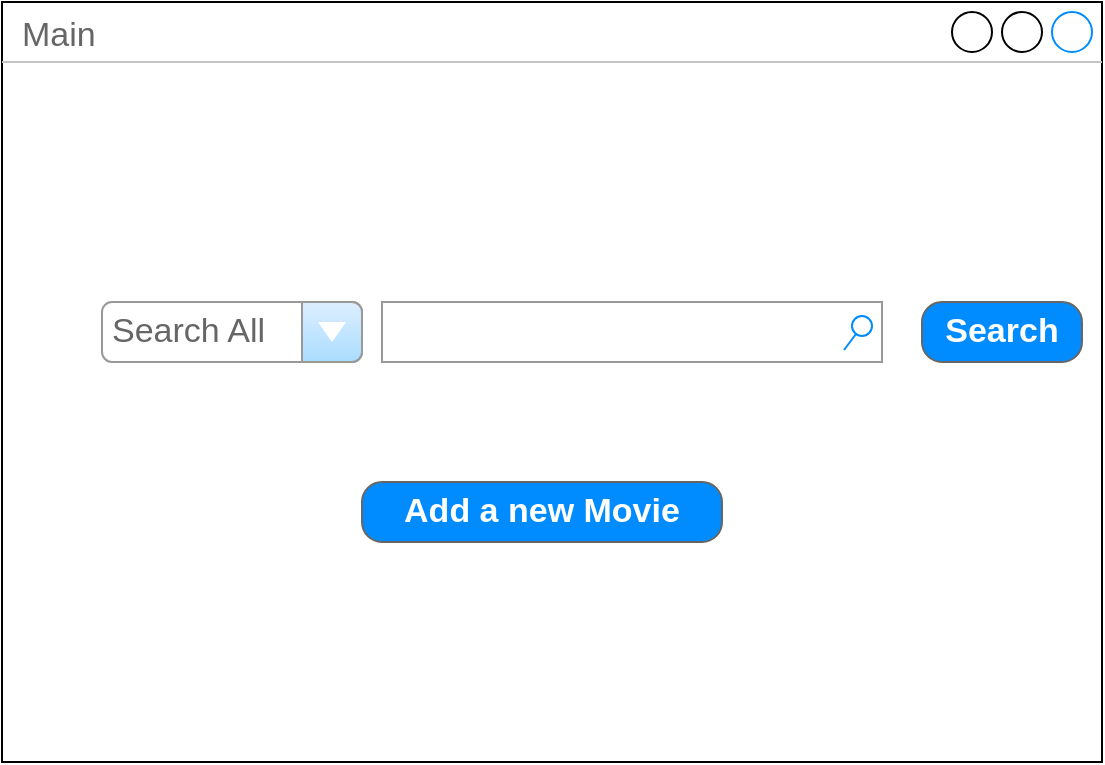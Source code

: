 <mxfile version="13.3.9" type="device" pages="3"><diagram name="Main Window" id="f1b7ffb7-ca1e-a977-7cf5-a751b3c06c05"><mxGraphModel dx="1278" dy="528" grid="1" gridSize="10" guides="1" tooltips="1" connect="1" arrows="1" fold="1" page="1" pageScale="1" pageWidth="826" pageHeight="1169" background="#ffffff" math="0" shadow="0"><root><mxCell id="0"/><mxCell id="1" parent="0"/><mxCell id="HmuiJ_pCRNEogda9UmLo-63" value="Main" style="strokeWidth=1;shadow=0;dashed=0;align=center;html=1;shape=mxgraph.mockup.containers.window;align=left;verticalAlign=top;spacingLeft=8;strokeColor2=#008cff;strokeColor3=#c4c4c4;fontColor=#666666;mainText=;fontSize=17;labelBackgroundColor=none;" vertex="1" parent="1"><mxGeometry x="100" y="10" width="550" height="380" as="geometry"/></mxCell><mxCell id="HmuiJ_pCRNEogda9UmLo-64" value="" style="strokeWidth=1;shadow=0;dashed=0;align=center;html=1;shape=mxgraph.mockup.forms.searchBox;strokeColor=#999999;mainText=;strokeColor2=#008cff;fontColor=#666666;fontSize=17;align=left;spacingLeft=3;" vertex="1" parent="1"><mxGeometry x="290" y="160" width="250" height="30" as="geometry"/></mxCell><mxCell id="HmuiJ_pCRNEogda9UmLo-65" value="Search All" style="strokeWidth=1;shadow=0;dashed=0;align=center;html=1;shape=mxgraph.mockup.forms.comboBox;strokeColor=#999999;fillColor=#ddeeff;align=left;fillColor2=#aaddff;mainText=;fontColor=#666666;fontSize=17;spacingLeft=3;" vertex="1" parent="1"><mxGeometry x="150" y="160" width="130" height="30" as="geometry"/></mxCell><mxCell id="HmuiJ_pCRNEogda9UmLo-66" value="Search" style="strokeWidth=1;shadow=0;dashed=0;align=center;html=1;shape=mxgraph.mockup.buttons.button;strokeColor=#666666;fontColor=#ffffff;mainText=;buttonStyle=round;fontSize=17;fontStyle=1;fillColor=#008cff;whiteSpace=wrap;" vertex="1" parent="1"><mxGeometry x="560" y="160" width="80" height="30" as="geometry"/></mxCell><mxCell id="HmuiJ_pCRNEogda9UmLo-67" value="Add a new Movie" style="strokeWidth=1;shadow=0;dashed=0;align=center;html=1;shape=mxgraph.mockup.buttons.button;strokeColor=#666666;fontColor=#ffffff;mainText=;buttonStyle=round;fontSize=17;fontStyle=1;fillColor=#008cff;whiteSpace=wrap;" vertex="1" parent="1"><mxGeometry x="280" y="250" width="180" height="30" as="geometry"/></mxCell></root></mxGraphModel></diagram><diagram id="Iy-GZLYEpJedkR2psmme" name="Create"><mxGraphModel dx="1278" dy="528" grid="1" gridSize="10" guides="1" tooltips="1" connect="1" arrows="1" fold="1" page="1" pageScale="1" pageWidth="850" pageHeight="1100" math="0" shadow="0"><root><mxCell id="ugSIQEnvM62prneLxJF8-0"/><mxCell id="ugSIQEnvM62prneLxJF8-1" parent="ugSIQEnvM62prneLxJF8-0"/><mxCell id="ugSIQEnvM62prneLxJF8-2" value="Add a new Movie" style="strokeWidth=1;shadow=0;dashed=0;align=center;html=1;shape=mxgraph.mockup.containers.window;align=left;verticalAlign=top;spacingLeft=8;strokeColor2=#008cff;strokeColor3=#c4c4c4;fontColor=#666666;mainText=;fontSize=17;labelBackgroundColor=none;" vertex="1" parent="ugSIQEnvM62prneLxJF8-1"><mxGeometry x="150" y="40" width="550" height="380" as="geometry"/></mxCell><mxCell id="ugSIQEnvM62prneLxJF8-4" value="" style="strokeWidth=1;shadow=0;dashed=0;align=center;html=1;shape=mxgraph.mockup.text.textBox;fontColor=#666666;align=left;fontSize=17;spacingLeft=4;spacingTop=-3;strokeColor=#666666;mainText=" vertex="1" parent="ugSIQEnvM62prneLxJF8-1"><mxGeometry x="330" y="110" width="260" height="30" as="geometry"/></mxCell><mxCell id="ugSIQEnvM62prneLxJF8-5" value="&lt;font style=&quot;font-size: 18px&quot;&gt;Title&lt;/font&gt;" style="text;html=1;strokeColor=none;fillColor=none;align=center;verticalAlign=middle;whiteSpace=wrap;rounded=0;" vertex="1" parent="ugSIQEnvM62prneLxJF8-1"><mxGeometry x="250" y="115" width="40" height="20" as="geometry"/></mxCell><mxCell id="ugSIQEnvM62prneLxJF8-6" value="" style="strokeWidth=1;shadow=0;dashed=0;align=center;html=1;shape=mxgraph.mockup.text.textBox;fontColor=#666666;align=left;fontSize=17;spacingLeft=4;spacingTop=-3;strokeColor=#666666;mainText=" vertex="1" parent="ugSIQEnvM62prneLxJF8-1"><mxGeometry x="330" y="150" width="90" height="30" as="geometry"/></mxCell><mxCell id="ugSIQEnvM62prneLxJF8-7" value="&lt;font style=&quot;font-size: 18px&quot;&gt;Year&lt;/font&gt;" style="text;html=1;strokeColor=none;fillColor=none;align=center;verticalAlign=middle;whiteSpace=wrap;rounded=0;" vertex="1" parent="ugSIQEnvM62prneLxJF8-1"><mxGeometry x="250" y="155" width="40" height="20" as="geometry"/></mxCell><mxCell id="ugSIQEnvM62prneLxJF8-8" value="" style="strokeWidth=1;shadow=0;dashed=0;align=center;html=1;shape=mxgraph.mockup.text.textBox;fontColor=#666666;align=left;fontSize=17;spacingLeft=4;spacingTop=-3;strokeColor=#666666;mainText=" vertex="1" parent="ugSIQEnvM62prneLxJF8-1"><mxGeometry x="330" y="190" width="260" height="30" as="geometry"/></mxCell><mxCell id="ugSIQEnvM62prneLxJF8-9" value="&lt;font style=&quot;font-size: 18px&quot;&gt;Actors&lt;/font&gt;" style="text;html=1;strokeColor=none;fillColor=none;align=center;verticalAlign=middle;whiteSpace=wrap;rounded=0;" vertex="1" parent="ugSIQEnvM62prneLxJF8-1"><mxGeometry x="250" y="195" width="40" height="20" as="geometry"/></mxCell><mxCell id="ugSIQEnvM62prneLxJF8-10" value="" style="strokeWidth=1;shadow=0;dashed=0;align=center;html=1;shape=mxgraph.mockup.text.textBox;fontColor=#666666;align=left;fontSize=17;spacingLeft=4;spacingTop=-3;strokeColor=#666666;mainText=" vertex="1" parent="ugSIQEnvM62prneLxJF8-1"><mxGeometry x="330" y="230" width="260" height="30" as="geometry"/></mxCell><mxCell id="ugSIQEnvM62prneLxJF8-11" value="&lt;font style=&quot;font-size: 18px&quot;&gt;Director&lt;/font&gt;" style="text;html=1;strokeColor=none;fillColor=none;align=center;verticalAlign=middle;whiteSpace=wrap;rounded=0;" vertex="1" parent="ugSIQEnvM62prneLxJF8-1"><mxGeometry x="250" y="235" width="40" height="20" as="geometry"/></mxCell><mxCell id="ugSIQEnvM62prneLxJF8-12" value="" style="strokeWidth=1;shadow=0;dashed=0;align=center;html=1;shape=mxgraph.mockup.text.textBox;fontColor=#666666;align=left;fontSize=17;spacingLeft=4;spacingTop=-3;strokeColor=#666666;mainText=" vertex="1" parent="ugSIQEnvM62prneLxJF8-1"><mxGeometry x="330" y="270" width="170" height="30" as="geometry"/></mxCell><mxCell id="ugSIQEnvM62prneLxJF8-13" value="&lt;font style=&quot;font-size: 18px&quot;&gt;Genre&lt;/font&gt;" style="text;html=1;strokeColor=none;fillColor=none;align=center;verticalAlign=middle;whiteSpace=wrap;rounded=0;" vertex="1" parent="ugSIQEnvM62prneLxJF8-1"><mxGeometry x="250" y="275" width="40" height="20" as="geometry"/></mxCell><mxCell id="ugSIQEnvM62prneLxJF8-14" value="" style="strokeWidth=1;shadow=0;dashed=0;align=center;html=1;shape=mxgraph.mockup.text.textBox;fontColor=#666666;align=left;fontSize=17;spacingLeft=4;spacingTop=-3;strokeColor=#666666;mainText=" vertex="1" parent="ugSIQEnvM62prneLxJF8-1"><mxGeometry x="330" y="310" width="340" height="30" as="geometry"/></mxCell><mxCell id="ugSIQEnvM62prneLxJF8-15" value="&lt;font style=&quot;font-size: 18px&quot;&gt;Title&lt;/font&gt;" style="text;html=1;strokeColor=none;fillColor=none;align=center;verticalAlign=middle;whiteSpace=wrap;rounded=0;" vertex="1" parent="ugSIQEnvM62prneLxJF8-1"><mxGeometry x="250" y="315" width="40" height="20" as="geometry"/></mxCell><mxCell id="ugSIQEnvM62prneLxJF8-19" value="OK" style="strokeWidth=1;shadow=0;dashed=0;align=center;html=1;shape=mxgraph.mockup.buttons.button;strokeColor=#666666;fontColor=#ffffff;mainText=;buttonStyle=round;fontSize=17;fontStyle=1;fillColor=#008cff;whiteSpace=wrap;" vertex="1" parent="ugSIQEnvM62prneLxJF8-1"><mxGeometry x="370" y="350" width="150" height="50" as="geometry"/></mxCell></root></mxGraphModel></diagram><diagram id="uInG_0fCPtl_-pu3s24M" name="Search"><mxGraphModel dx="1278" dy="528" grid="1" gridSize="10" guides="1" tooltips="1" connect="1" arrows="1" fold="1" page="1" pageScale="1" pageWidth="850" pageHeight="1100" math="0" shadow="0"><root><mxCell id="GoOzKuYlYle1FGL_-nMq-0"/><mxCell id="GoOzKuYlYle1FGL_-nMq-1" parent="GoOzKuYlYle1FGL_-nMq-0"/><mxCell id="GoOzKuYlYle1FGL_-nMq-2" value="Search" style="strokeWidth=1;shadow=0;dashed=0;align=center;html=1;shape=mxgraph.mockup.containers.window;align=left;verticalAlign=top;spacingLeft=8;strokeColor2=#008cff;strokeColor3=#c4c4c4;fontColor=#666666;mainText=;fontSize=17;labelBackgroundColor=none;" vertex="1" parent="GoOzKuYlYle1FGL_-nMq-1"><mxGeometry x="190" y="50" width="550" height="300" as="geometry"/></mxCell><mxCell id="GoOzKuYlYle1FGL_-nMq-3" value="&lt;font&gt;&lt;span style=&quot;font-size: 24px&quot;&gt;Search results for '&lt;/span&gt;&lt;i&gt;&lt;font style=&quot;font-size: 18px&quot;&gt;Kill Bill&lt;/font&gt;&lt;/i&gt;&lt;span style=&quot;font-size: 24px&quot;&gt;'&lt;/span&gt;&lt;/font&gt;" style="text;html=1;strokeColor=none;fillColor=none;align=center;verticalAlign=middle;whiteSpace=wrap;rounded=0;" vertex="1" parent="GoOzKuYlYle1FGL_-nMq-1"><mxGeometry x="220" y="120" width="470" height="20" as="geometry"/></mxCell><mxCell id="0sCwKaAaKhxJlkw4syav-7" value="&#10;&#10;&lt;h1 class=&quot;&quot; style=&quot;box-sizing: border-box; font: 36px / 39.6px arial, sans-serif; color: rgb(255, 255, 255); margin: 0px; padding-bottom: 3px; letter-spacing: normal; text-indent: 0px; text-transform: none; word-spacing: 0px; background-color: rgb(51, 51, 51);&quot;&gt;Kill Bill: Vol. 1&lt;/h1&gt;&#10;&#10;" style="rounded=0;whiteSpace=wrap;html=1;" vertex="1" parent="GoOzKuYlYle1FGL_-nMq-1"><mxGeometry x="220" y="162.5" width="220" height="40" as="geometry"/></mxCell><mxCell id="0sCwKaAaKhxJlkw4syav-8" value="&lt;h1 class=&quot;&quot; style=&quot;box-sizing: border-box ; font-weight: normal ; font-stretch: normal ; font-size: 36px ; line-height: 39.6px ; font-family: &amp;#34;arial&amp;#34; , sans-serif ; color: rgb(255 , 255 , 255) ; margin: 0px ; padding-bottom: 3px ; background-color: rgb(51 , 51 , 51)&quot;&gt;&lt;span id=&quot;titleYear&quot; style=&quot;box-sizing: border-box ; color: silver ; font-family: &amp;#34;arial&amp;#34; ; font-size: 25px ; line-height: 25px&quot;&gt;(&lt;a href=&quot;https://www.imdb.com/year/2003/?ref_=tt_ov_inf&quot; style=&quot;box-sizing: border-box ; background-color: transparent ; color: silver&quot;&gt;2003&lt;/a&gt;)&lt;/span&gt;&lt;/h1&gt;" style="rounded=0;whiteSpace=wrap;html=1;" vertex="1" parent="GoOzKuYlYle1FGL_-nMq-1"><mxGeometry x="510" y="165" width="70" height="37.5" as="geometry"/></mxCell><mxCell id="0sCwKaAaKhxJlkw4syav-9" value="Director:&amp;nbsp;" style="text;html=1;strokeColor=none;fillColor=none;align=center;verticalAlign=middle;whiteSpace=wrap;rounded=0;" vertex="1" parent="GoOzKuYlYle1FGL_-nMq-1"><mxGeometry x="290" y="230" width="60" height="20" as="geometry"/></mxCell><mxCell id="0sCwKaAaKhxJlkw4syav-10" value="Actors:" style="text;html=1;strokeColor=none;fillColor=none;align=center;verticalAlign=middle;whiteSpace=wrap;rounded=0;" vertex="1" parent="GoOzKuYlYle1FGL_-nMq-1"><mxGeometry x="290" y="280" width="40" height="20" as="geometry"/></mxCell><mxCell id="0sCwKaAaKhxJlkw4syav-11" value="Quentin Tarantino" style="text;html=1;strokeColor=none;fillColor=none;align=center;verticalAlign=middle;whiteSpace=wrap;rounded=0;" vertex="1" parent="GoOzKuYlYle1FGL_-nMq-1"><mxGeometry x="385" y="230" width="145" height="20" as="geometry"/></mxCell><mxCell id="0sCwKaAaKhxJlkw4syav-12" value="Uma Thurman, David Carradine, Darryl Hannah" style="text;html=1;strokeColor=none;fillColor=none;align=center;verticalAlign=middle;whiteSpace=wrap;rounded=0;" vertex="1" parent="GoOzKuYlYle1FGL_-nMq-1"><mxGeometry x="385" y="280" width="305" height="20" as="geometry"/></mxCell></root></mxGraphModel></diagram></mxfile>